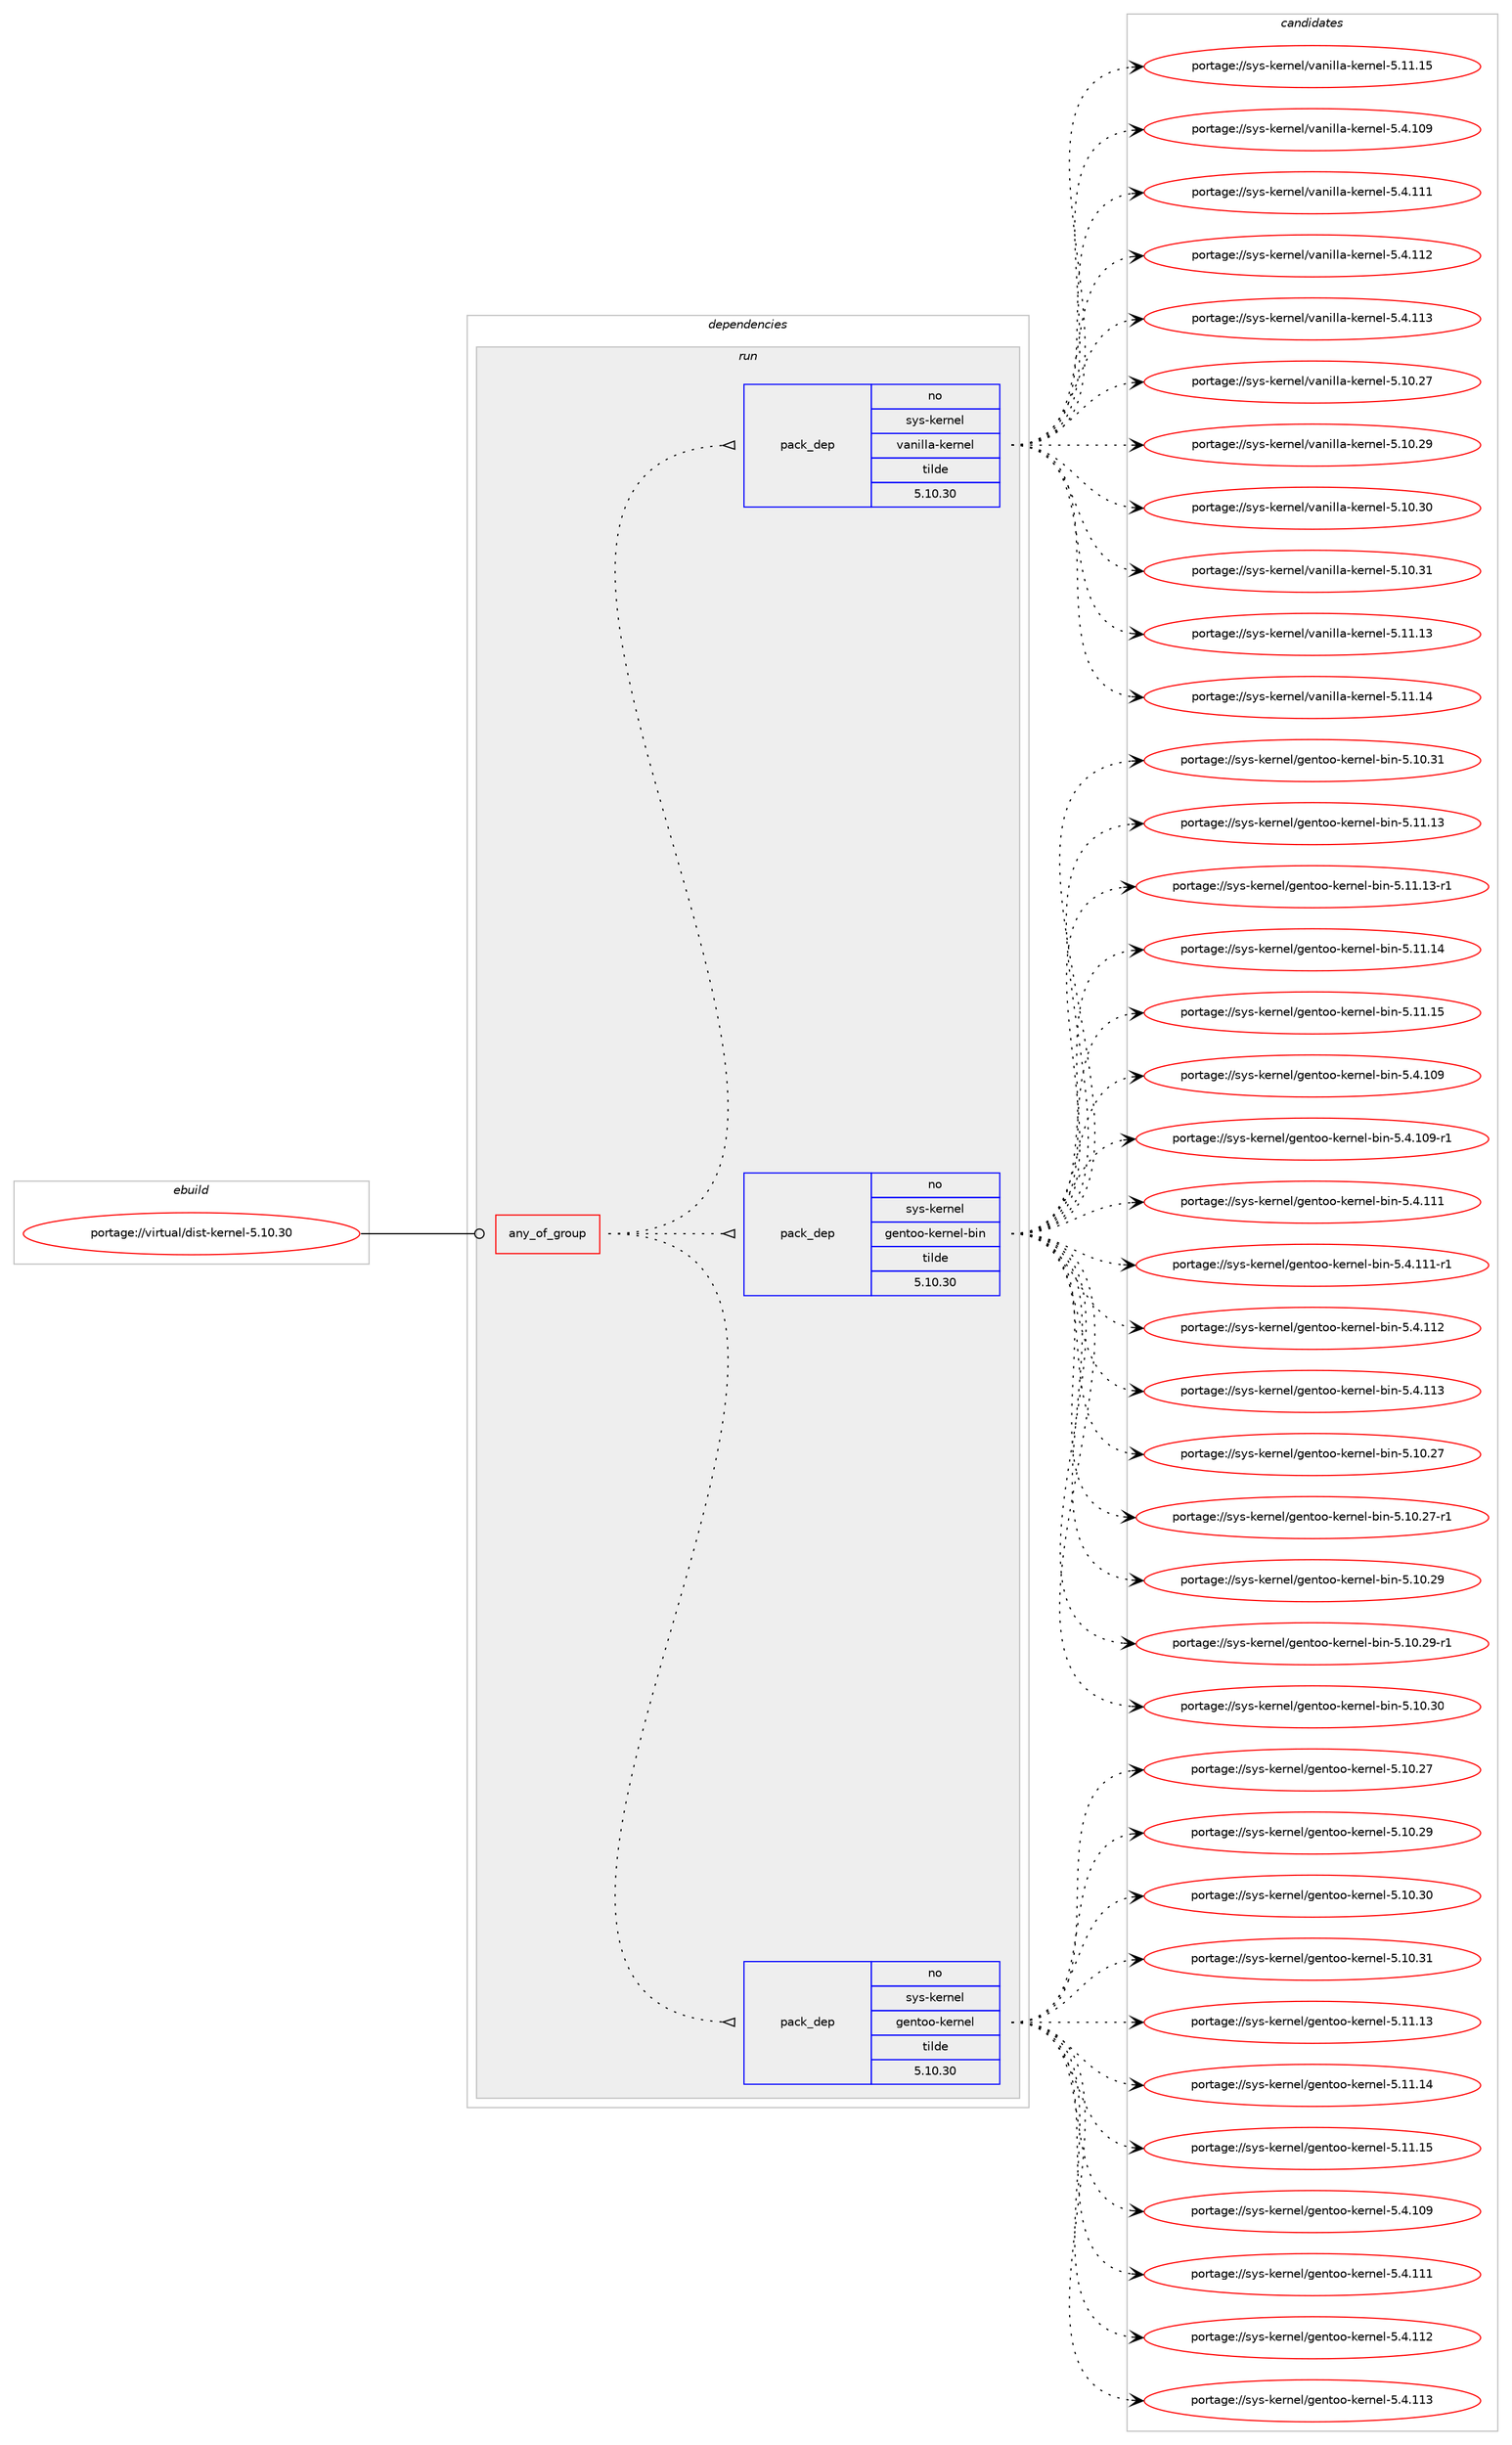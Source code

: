 digraph prolog {

# *************
# Graph options
# *************

newrank=true;
concentrate=true;
compound=true;
graph [rankdir=LR,fontname=Helvetica,fontsize=10,ranksep=1.5];#, ranksep=2.5, nodesep=0.2];
edge  [arrowhead=vee];
node  [fontname=Helvetica,fontsize=10];

# **********
# The ebuild
# **********

subgraph cluster_leftcol {
color=gray;
rank=same;
label=<<i>ebuild</i>>;
id [label="portage://virtual/dist-kernel-5.10.30", color=red, width=4, href="../virtual/dist-kernel-5.10.30.svg"];
}

# ****************
# The dependencies
# ****************

subgraph cluster_midcol {
color=gray;
label=<<i>dependencies</i>>;
subgraph cluster_compile {
fillcolor="#eeeeee";
style=filled;
label=<<i>compile</i>>;
}
subgraph cluster_compileandrun {
fillcolor="#eeeeee";
style=filled;
label=<<i>compile and run</i>>;
}
subgraph cluster_run {
fillcolor="#eeeeee";
style=filled;
label=<<i>run</i>>;
subgraph any57 {
dependency3151 [label=<<TABLE BORDER="0" CELLBORDER="1" CELLSPACING="0" CELLPADDING="4"><TR><TD CELLPADDING="10">any_of_group</TD></TR></TABLE>>, shape=none, color=red];subgraph pack1899 {
dependency3152 [label=<<TABLE BORDER="0" CELLBORDER="1" CELLSPACING="0" CELLPADDING="4" WIDTH="220"><TR><TD ROWSPAN="6" CELLPADDING="30">pack_dep</TD></TR><TR><TD WIDTH="110">no</TD></TR><TR><TD>sys-kernel</TD></TR><TR><TD>gentoo-kernel</TD></TR><TR><TD>tilde</TD></TR><TR><TD>5.10.30</TD></TR></TABLE>>, shape=none, color=blue];
}
dependency3151:e -> dependency3152:w [weight=20,style="dotted",arrowhead="oinv"];
subgraph pack1900 {
dependency3153 [label=<<TABLE BORDER="0" CELLBORDER="1" CELLSPACING="0" CELLPADDING="4" WIDTH="220"><TR><TD ROWSPAN="6" CELLPADDING="30">pack_dep</TD></TR><TR><TD WIDTH="110">no</TD></TR><TR><TD>sys-kernel</TD></TR><TR><TD>gentoo-kernel-bin</TD></TR><TR><TD>tilde</TD></TR><TR><TD>5.10.30</TD></TR></TABLE>>, shape=none, color=blue];
}
dependency3151:e -> dependency3153:w [weight=20,style="dotted",arrowhead="oinv"];
subgraph pack1901 {
dependency3154 [label=<<TABLE BORDER="0" CELLBORDER="1" CELLSPACING="0" CELLPADDING="4" WIDTH="220"><TR><TD ROWSPAN="6" CELLPADDING="30">pack_dep</TD></TR><TR><TD WIDTH="110">no</TD></TR><TR><TD>sys-kernel</TD></TR><TR><TD>vanilla-kernel</TD></TR><TR><TD>tilde</TD></TR><TR><TD>5.10.30</TD></TR></TABLE>>, shape=none, color=blue];
}
dependency3151:e -> dependency3154:w [weight=20,style="dotted",arrowhead="oinv"];
}
id:e -> dependency3151:w [weight=20,style="solid",arrowhead="odot"];
}
}

# **************
# The candidates
# **************

subgraph cluster_choices {
rank=same;
color=gray;
label=<<i>candidates</i>>;

subgraph choice1899 {
color=black;
nodesep=1;
choice1151211154510710111411010110847103101110116111111451071011141101011084553464948465055 [label="portage://sys-kernel/gentoo-kernel-5.10.27", color=red, width=4,href="../sys-kernel/gentoo-kernel-5.10.27.svg"];
choice1151211154510710111411010110847103101110116111111451071011141101011084553464948465057 [label="portage://sys-kernel/gentoo-kernel-5.10.29", color=red, width=4,href="../sys-kernel/gentoo-kernel-5.10.29.svg"];
choice1151211154510710111411010110847103101110116111111451071011141101011084553464948465148 [label="portage://sys-kernel/gentoo-kernel-5.10.30", color=red, width=4,href="../sys-kernel/gentoo-kernel-5.10.30.svg"];
choice1151211154510710111411010110847103101110116111111451071011141101011084553464948465149 [label="portage://sys-kernel/gentoo-kernel-5.10.31", color=red, width=4,href="../sys-kernel/gentoo-kernel-5.10.31.svg"];
choice1151211154510710111411010110847103101110116111111451071011141101011084553464949464951 [label="portage://sys-kernel/gentoo-kernel-5.11.13", color=red, width=4,href="../sys-kernel/gentoo-kernel-5.11.13.svg"];
choice1151211154510710111411010110847103101110116111111451071011141101011084553464949464952 [label="portage://sys-kernel/gentoo-kernel-5.11.14", color=red, width=4,href="../sys-kernel/gentoo-kernel-5.11.14.svg"];
choice1151211154510710111411010110847103101110116111111451071011141101011084553464949464953 [label="portage://sys-kernel/gentoo-kernel-5.11.15", color=red, width=4,href="../sys-kernel/gentoo-kernel-5.11.15.svg"];
choice1151211154510710111411010110847103101110116111111451071011141101011084553465246494857 [label="portage://sys-kernel/gentoo-kernel-5.4.109", color=red, width=4,href="../sys-kernel/gentoo-kernel-5.4.109.svg"];
choice1151211154510710111411010110847103101110116111111451071011141101011084553465246494949 [label="portage://sys-kernel/gentoo-kernel-5.4.111", color=red, width=4,href="../sys-kernel/gentoo-kernel-5.4.111.svg"];
choice1151211154510710111411010110847103101110116111111451071011141101011084553465246494950 [label="portage://sys-kernel/gentoo-kernel-5.4.112", color=red, width=4,href="../sys-kernel/gentoo-kernel-5.4.112.svg"];
choice1151211154510710111411010110847103101110116111111451071011141101011084553465246494951 [label="portage://sys-kernel/gentoo-kernel-5.4.113", color=red, width=4,href="../sys-kernel/gentoo-kernel-5.4.113.svg"];
dependency3152:e -> choice1151211154510710111411010110847103101110116111111451071011141101011084553464948465055:w [style=dotted,weight="100"];
dependency3152:e -> choice1151211154510710111411010110847103101110116111111451071011141101011084553464948465057:w [style=dotted,weight="100"];
dependency3152:e -> choice1151211154510710111411010110847103101110116111111451071011141101011084553464948465148:w [style=dotted,weight="100"];
dependency3152:e -> choice1151211154510710111411010110847103101110116111111451071011141101011084553464948465149:w [style=dotted,weight="100"];
dependency3152:e -> choice1151211154510710111411010110847103101110116111111451071011141101011084553464949464951:w [style=dotted,weight="100"];
dependency3152:e -> choice1151211154510710111411010110847103101110116111111451071011141101011084553464949464952:w [style=dotted,weight="100"];
dependency3152:e -> choice1151211154510710111411010110847103101110116111111451071011141101011084553464949464953:w [style=dotted,weight="100"];
dependency3152:e -> choice1151211154510710111411010110847103101110116111111451071011141101011084553465246494857:w [style=dotted,weight="100"];
dependency3152:e -> choice1151211154510710111411010110847103101110116111111451071011141101011084553465246494949:w [style=dotted,weight="100"];
dependency3152:e -> choice1151211154510710111411010110847103101110116111111451071011141101011084553465246494950:w [style=dotted,weight="100"];
dependency3152:e -> choice1151211154510710111411010110847103101110116111111451071011141101011084553465246494951:w [style=dotted,weight="100"];
}
subgraph choice1900 {
color=black;
nodesep=1;
choice11512111545107101114110101108471031011101161111114510710111411010110845981051104553464948465055 [label="portage://sys-kernel/gentoo-kernel-bin-5.10.27", color=red, width=4,href="../sys-kernel/gentoo-kernel-bin-5.10.27.svg"];
choice115121115451071011141101011084710310111011611111145107101114110101108459810511045534649484650554511449 [label="portage://sys-kernel/gentoo-kernel-bin-5.10.27-r1", color=red, width=4,href="../sys-kernel/gentoo-kernel-bin-5.10.27-r1.svg"];
choice11512111545107101114110101108471031011101161111114510710111411010110845981051104553464948465057 [label="portage://sys-kernel/gentoo-kernel-bin-5.10.29", color=red, width=4,href="../sys-kernel/gentoo-kernel-bin-5.10.29.svg"];
choice115121115451071011141101011084710310111011611111145107101114110101108459810511045534649484650574511449 [label="portage://sys-kernel/gentoo-kernel-bin-5.10.29-r1", color=red, width=4,href="../sys-kernel/gentoo-kernel-bin-5.10.29-r1.svg"];
choice11512111545107101114110101108471031011101161111114510710111411010110845981051104553464948465148 [label="portage://sys-kernel/gentoo-kernel-bin-5.10.30", color=red, width=4,href="../sys-kernel/gentoo-kernel-bin-5.10.30.svg"];
choice11512111545107101114110101108471031011101161111114510710111411010110845981051104553464948465149 [label="portage://sys-kernel/gentoo-kernel-bin-5.10.31", color=red, width=4,href="../sys-kernel/gentoo-kernel-bin-5.10.31.svg"];
choice11512111545107101114110101108471031011101161111114510710111411010110845981051104553464949464951 [label="portage://sys-kernel/gentoo-kernel-bin-5.11.13", color=red, width=4,href="../sys-kernel/gentoo-kernel-bin-5.11.13.svg"];
choice115121115451071011141101011084710310111011611111145107101114110101108459810511045534649494649514511449 [label="portage://sys-kernel/gentoo-kernel-bin-5.11.13-r1", color=red, width=4,href="../sys-kernel/gentoo-kernel-bin-5.11.13-r1.svg"];
choice11512111545107101114110101108471031011101161111114510710111411010110845981051104553464949464952 [label="portage://sys-kernel/gentoo-kernel-bin-5.11.14", color=red, width=4,href="../sys-kernel/gentoo-kernel-bin-5.11.14.svg"];
choice11512111545107101114110101108471031011101161111114510710111411010110845981051104553464949464953 [label="portage://sys-kernel/gentoo-kernel-bin-5.11.15", color=red, width=4,href="../sys-kernel/gentoo-kernel-bin-5.11.15.svg"];
choice11512111545107101114110101108471031011101161111114510710111411010110845981051104553465246494857 [label="portage://sys-kernel/gentoo-kernel-bin-5.4.109", color=red, width=4,href="../sys-kernel/gentoo-kernel-bin-5.4.109.svg"];
choice115121115451071011141101011084710310111011611111145107101114110101108459810511045534652464948574511449 [label="portage://sys-kernel/gentoo-kernel-bin-5.4.109-r1", color=red, width=4,href="../sys-kernel/gentoo-kernel-bin-5.4.109-r1.svg"];
choice11512111545107101114110101108471031011101161111114510710111411010110845981051104553465246494949 [label="portage://sys-kernel/gentoo-kernel-bin-5.4.111", color=red, width=4,href="../sys-kernel/gentoo-kernel-bin-5.4.111.svg"];
choice115121115451071011141101011084710310111011611111145107101114110101108459810511045534652464949494511449 [label="portage://sys-kernel/gentoo-kernel-bin-5.4.111-r1", color=red, width=4,href="../sys-kernel/gentoo-kernel-bin-5.4.111-r1.svg"];
choice11512111545107101114110101108471031011101161111114510710111411010110845981051104553465246494950 [label="portage://sys-kernel/gentoo-kernel-bin-5.4.112", color=red, width=4,href="../sys-kernel/gentoo-kernel-bin-5.4.112.svg"];
choice11512111545107101114110101108471031011101161111114510710111411010110845981051104553465246494951 [label="portage://sys-kernel/gentoo-kernel-bin-5.4.113", color=red, width=4,href="../sys-kernel/gentoo-kernel-bin-5.4.113.svg"];
dependency3153:e -> choice11512111545107101114110101108471031011101161111114510710111411010110845981051104553464948465055:w [style=dotted,weight="100"];
dependency3153:e -> choice115121115451071011141101011084710310111011611111145107101114110101108459810511045534649484650554511449:w [style=dotted,weight="100"];
dependency3153:e -> choice11512111545107101114110101108471031011101161111114510710111411010110845981051104553464948465057:w [style=dotted,weight="100"];
dependency3153:e -> choice115121115451071011141101011084710310111011611111145107101114110101108459810511045534649484650574511449:w [style=dotted,weight="100"];
dependency3153:e -> choice11512111545107101114110101108471031011101161111114510710111411010110845981051104553464948465148:w [style=dotted,weight="100"];
dependency3153:e -> choice11512111545107101114110101108471031011101161111114510710111411010110845981051104553464948465149:w [style=dotted,weight="100"];
dependency3153:e -> choice11512111545107101114110101108471031011101161111114510710111411010110845981051104553464949464951:w [style=dotted,weight="100"];
dependency3153:e -> choice115121115451071011141101011084710310111011611111145107101114110101108459810511045534649494649514511449:w [style=dotted,weight="100"];
dependency3153:e -> choice11512111545107101114110101108471031011101161111114510710111411010110845981051104553464949464952:w [style=dotted,weight="100"];
dependency3153:e -> choice11512111545107101114110101108471031011101161111114510710111411010110845981051104553464949464953:w [style=dotted,weight="100"];
dependency3153:e -> choice11512111545107101114110101108471031011101161111114510710111411010110845981051104553465246494857:w [style=dotted,weight="100"];
dependency3153:e -> choice115121115451071011141101011084710310111011611111145107101114110101108459810511045534652464948574511449:w [style=dotted,weight="100"];
dependency3153:e -> choice11512111545107101114110101108471031011101161111114510710111411010110845981051104553465246494949:w [style=dotted,weight="100"];
dependency3153:e -> choice115121115451071011141101011084710310111011611111145107101114110101108459810511045534652464949494511449:w [style=dotted,weight="100"];
dependency3153:e -> choice11512111545107101114110101108471031011101161111114510710111411010110845981051104553465246494950:w [style=dotted,weight="100"];
dependency3153:e -> choice11512111545107101114110101108471031011101161111114510710111411010110845981051104553465246494951:w [style=dotted,weight="100"];
}
subgraph choice1901 {
color=black;
nodesep=1;
choice11512111545107101114110101108471189711010510810897451071011141101011084553464948465055 [label="portage://sys-kernel/vanilla-kernel-5.10.27", color=red, width=4,href="../sys-kernel/vanilla-kernel-5.10.27.svg"];
choice11512111545107101114110101108471189711010510810897451071011141101011084553464948465057 [label="portage://sys-kernel/vanilla-kernel-5.10.29", color=red, width=4,href="../sys-kernel/vanilla-kernel-5.10.29.svg"];
choice11512111545107101114110101108471189711010510810897451071011141101011084553464948465148 [label="portage://sys-kernel/vanilla-kernel-5.10.30", color=red, width=4,href="../sys-kernel/vanilla-kernel-5.10.30.svg"];
choice11512111545107101114110101108471189711010510810897451071011141101011084553464948465149 [label="portage://sys-kernel/vanilla-kernel-5.10.31", color=red, width=4,href="../sys-kernel/vanilla-kernel-5.10.31.svg"];
choice11512111545107101114110101108471189711010510810897451071011141101011084553464949464951 [label="portage://sys-kernel/vanilla-kernel-5.11.13", color=red, width=4,href="../sys-kernel/vanilla-kernel-5.11.13.svg"];
choice11512111545107101114110101108471189711010510810897451071011141101011084553464949464952 [label="portage://sys-kernel/vanilla-kernel-5.11.14", color=red, width=4,href="../sys-kernel/vanilla-kernel-5.11.14.svg"];
choice11512111545107101114110101108471189711010510810897451071011141101011084553464949464953 [label="portage://sys-kernel/vanilla-kernel-5.11.15", color=red, width=4,href="../sys-kernel/vanilla-kernel-5.11.15.svg"];
choice11512111545107101114110101108471189711010510810897451071011141101011084553465246494857 [label="portage://sys-kernel/vanilla-kernel-5.4.109", color=red, width=4,href="../sys-kernel/vanilla-kernel-5.4.109.svg"];
choice11512111545107101114110101108471189711010510810897451071011141101011084553465246494949 [label="portage://sys-kernel/vanilla-kernel-5.4.111", color=red, width=4,href="../sys-kernel/vanilla-kernel-5.4.111.svg"];
choice11512111545107101114110101108471189711010510810897451071011141101011084553465246494950 [label="portage://sys-kernel/vanilla-kernel-5.4.112", color=red, width=4,href="../sys-kernel/vanilla-kernel-5.4.112.svg"];
choice11512111545107101114110101108471189711010510810897451071011141101011084553465246494951 [label="portage://sys-kernel/vanilla-kernel-5.4.113", color=red, width=4,href="../sys-kernel/vanilla-kernel-5.4.113.svg"];
dependency3154:e -> choice11512111545107101114110101108471189711010510810897451071011141101011084553464948465055:w [style=dotted,weight="100"];
dependency3154:e -> choice11512111545107101114110101108471189711010510810897451071011141101011084553464948465057:w [style=dotted,weight="100"];
dependency3154:e -> choice11512111545107101114110101108471189711010510810897451071011141101011084553464948465148:w [style=dotted,weight="100"];
dependency3154:e -> choice11512111545107101114110101108471189711010510810897451071011141101011084553464948465149:w [style=dotted,weight="100"];
dependency3154:e -> choice11512111545107101114110101108471189711010510810897451071011141101011084553464949464951:w [style=dotted,weight="100"];
dependency3154:e -> choice11512111545107101114110101108471189711010510810897451071011141101011084553464949464952:w [style=dotted,weight="100"];
dependency3154:e -> choice11512111545107101114110101108471189711010510810897451071011141101011084553464949464953:w [style=dotted,weight="100"];
dependency3154:e -> choice11512111545107101114110101108471189711010510810897451071011141101011084553465246494857:w [style=dotted,weight="100"];
dependency3154:e -> choice11512111545107101114110101108471189711010510810897451071011141101011084553465246494949:w [style=dotted,weight="100"];
dependency3154:e -> choice11512111545107101114110101108471189711010510810897451071011141101011084553465246494950:w [style=dotted,weight="100"];
dependency3154:e -> choice11512111545107101114110101108471189711010510810897451071011141101011084553465246494951:w [style=dotted,weight="100"];
}
}

}
